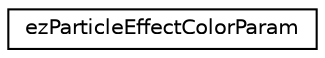 digraph "Graphical Class Hierarchy"
{
 // LATEX_PDF_SIZE
  edge [fontname="Helvetica",fontsize="10",labelfontname="Helvetica",labelfontsize="10"];
  node [fontname="Helvetica",fontsize="10",shape=record];
  rankdir="LR";
  Node0 [label="ezParticleEffectColorParam",height=0.2,width=0.4,color="black", fillcolor="white", style="filled",URL="$d9/d7b/structez_particle_effect_color_param.htm",tooltip=" "];
}
